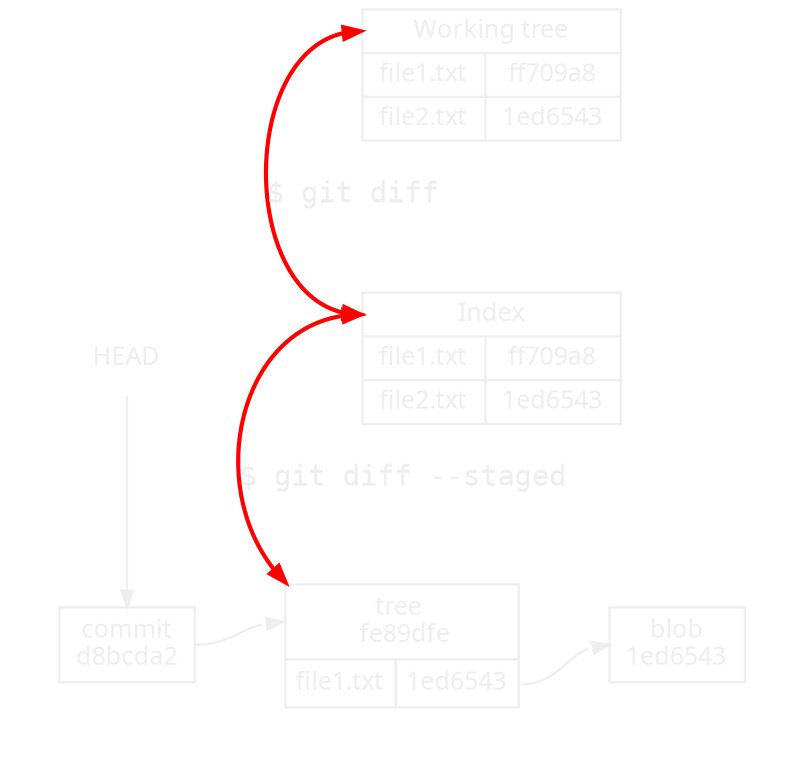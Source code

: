 digraph test {
    bgcolor = transparent
    color = white
    fontcolor = white
    fontname = "sans-serif"
    labelloc = top
    labeljust = right
    rankdir = TB

    node [fontname="sans-serif" fontsize=12 fontcolor="#eeeeee" color="#eeeeee"]
    edge [fontname="monospace" fontcolor="#eeeeee" color="#eeeeee" arrowsize=0.8]

    worktree [label="{
          <name>Working tree
        | { { file1.txt | file2.txt }
            | { ff709a8 | 1ed6543 } }
    }" shape=record]

    subgraph cluster_repository {
        label = "Repository"

        index [label="{
              <name>Index
            | { { file1.txt | file2.txt }
                | { ff709a8 | 1ed6543 } }
        }" shape=record]
        HEAD [shape=plaintext]

        subgraph cluster_objects {
            label = "Objects"

            commit [label="commit\nd8bcda2" shape=box]
            tree [label=<
                <table border="0" cellborder="1" cellspacing="0" cellpadding="4">
                    <tr>
                        <td colspan="2" port="name">tree <br/> fe89dfe</td>
                    </tr>
                    <tr>
                        <td>file1.txt</td>
                        <td port="blob">1ed6543</td>
                    </tr>
                </table>
            > shape=none]
            blob [label="blob\n1ed6543" shape=box]

            {
                rank = same
                commit:e -> tree:name
                tree:blob:e -> blob:w
            }
        }

        HEAD -> commit
        index:name -> tree:name:nw [label="$ git diff --staged"
            dir=both style=bold color=red constraint=false]
    }

    worktree:name:w -> index:name:w [label="$ git diff"
        dir=both style=bold color=red]
}
